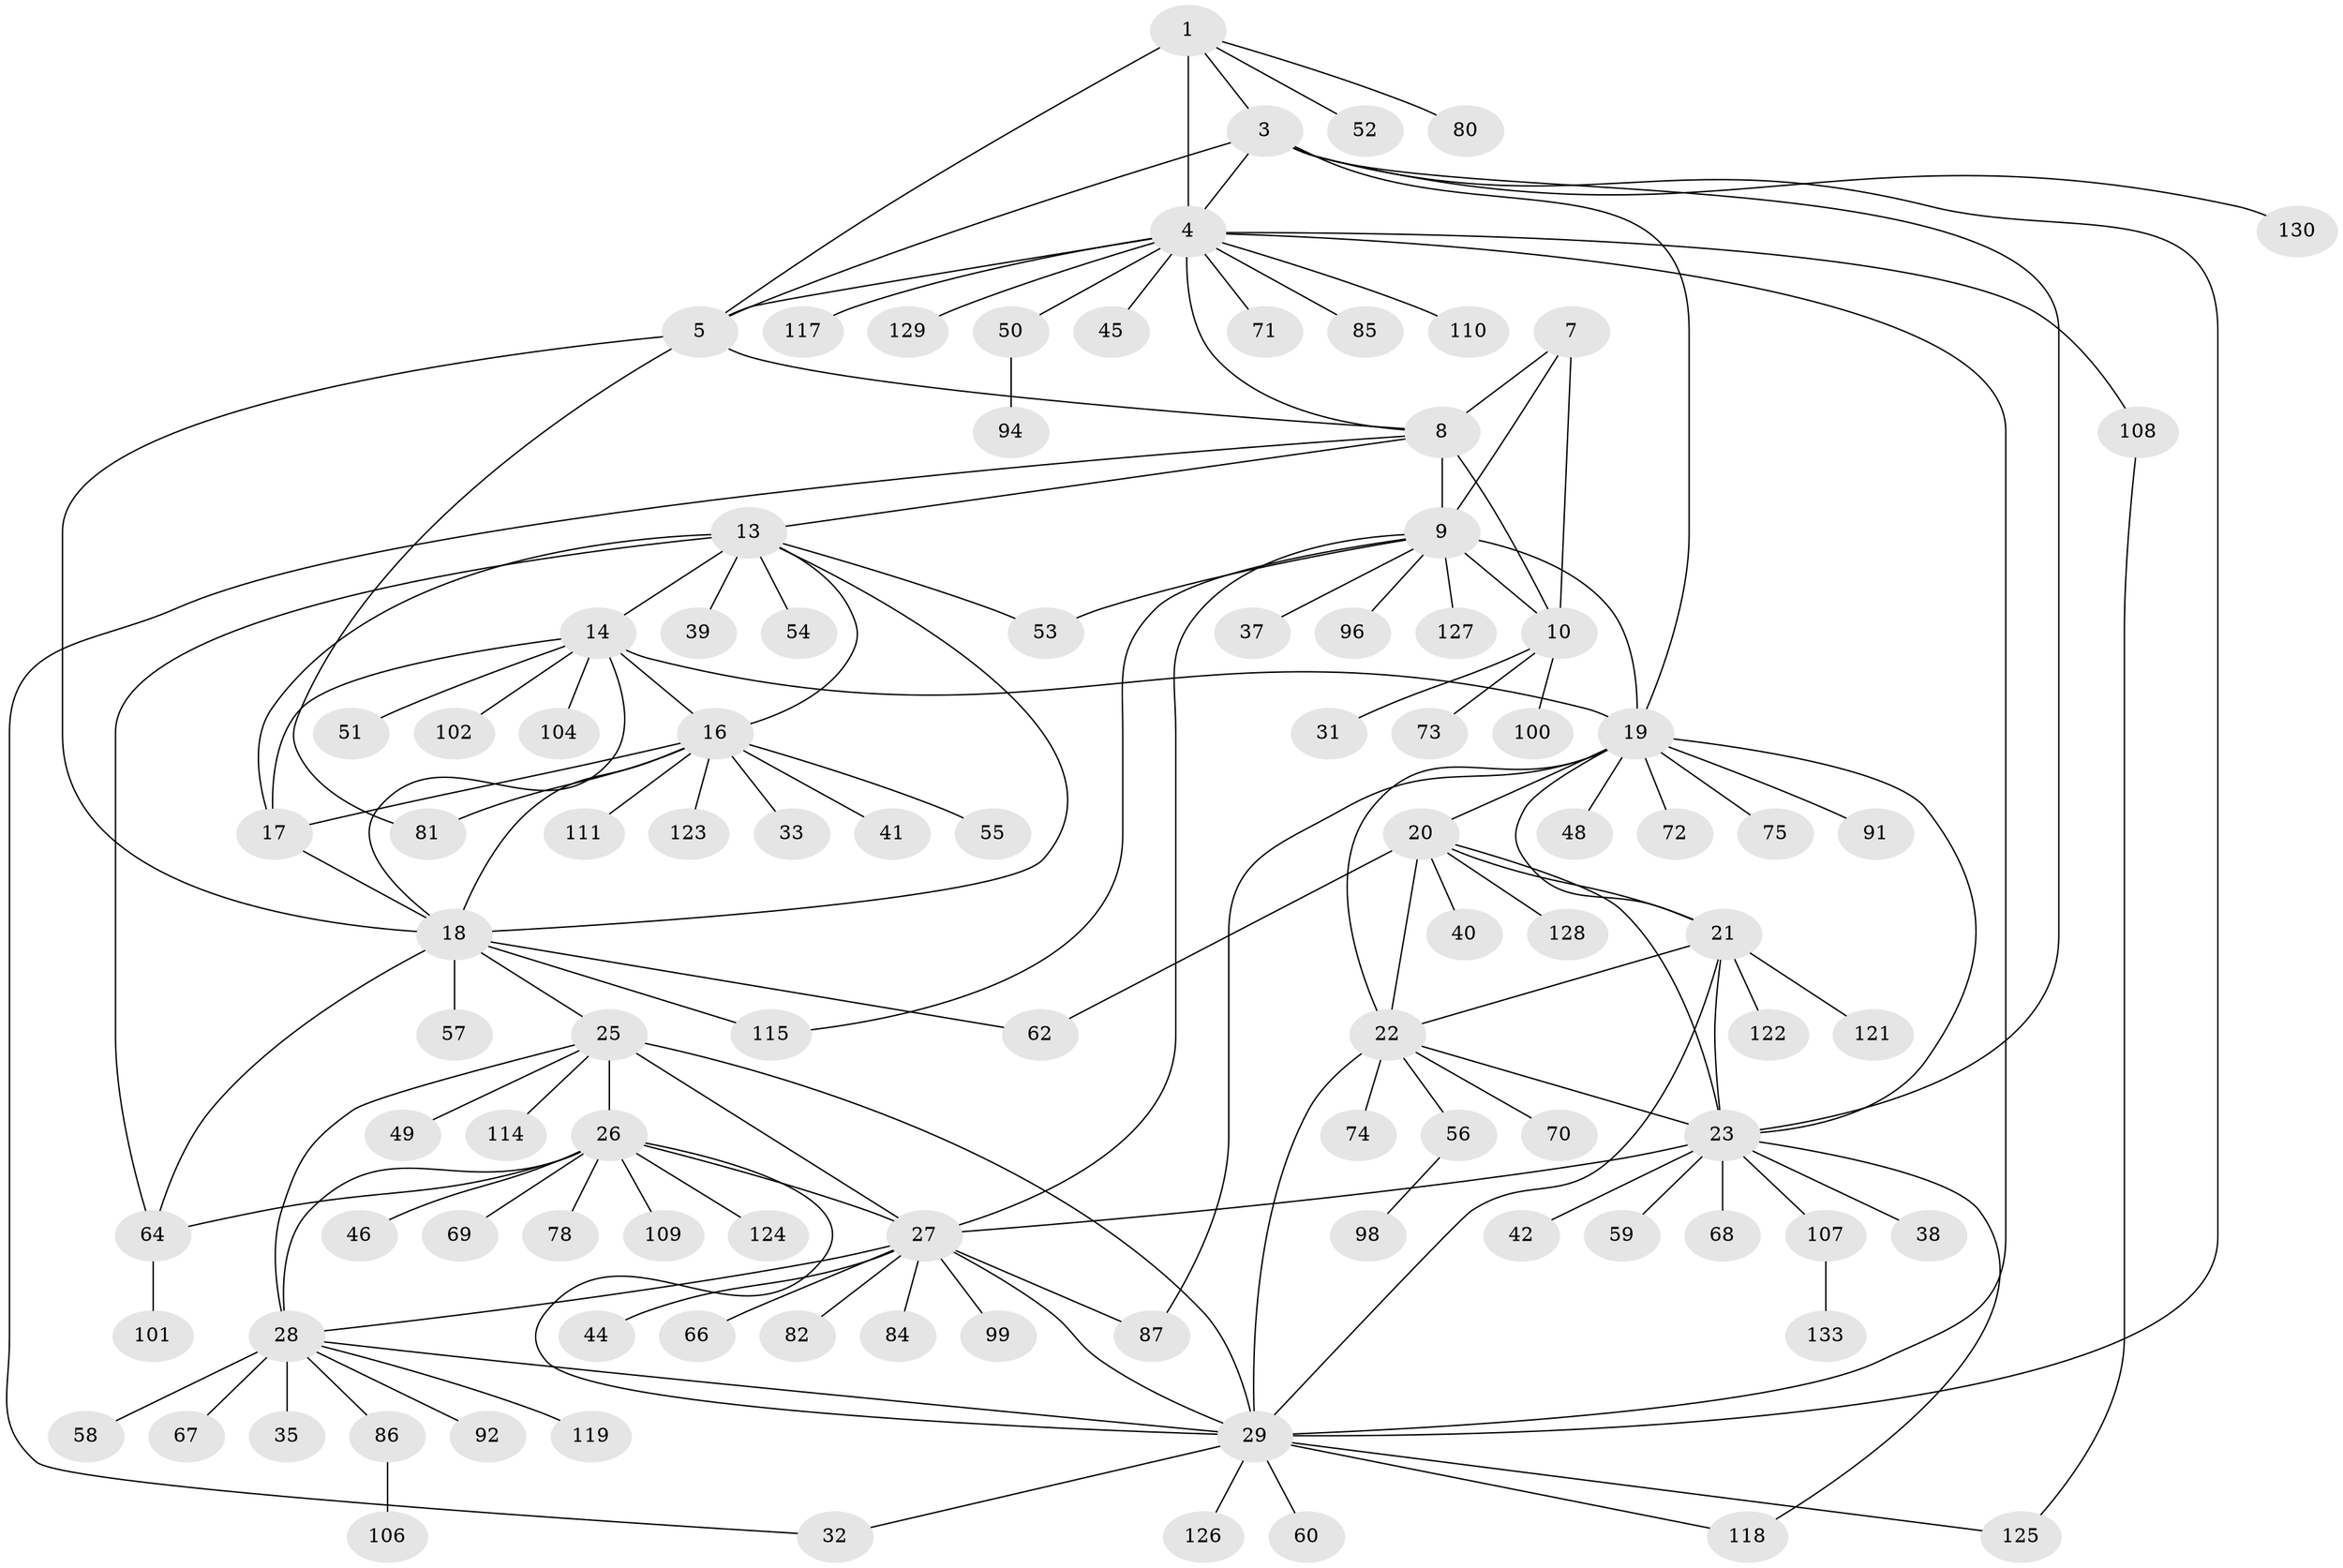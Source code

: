 // Generated by graph-tools (version 1.1) at 2025/52/02/27/25 19:52:21]
// undirected, 101 vertices, 145 edges
graph export_dot {
graph [start="1"]
  node [color=gray90,style=filled];
  1 [super="+2"];
  3 [super="+112"];
  4 [super="+6"];
  5 [super="+105"];
  7 [super="+11"];
  8 [super="+116"];
  9 [super="+12"];
  10 [super="+88"];
  13 [super="+47"];
  14 [super="+15"];
  16 [super="+34"];
  17 [super="+63"];
  18 [super="+79"];
  19 [super="+24"];
  20 [super="+36"];
  21 [super="+103"];
  22 [super="+83"];
  23 [super="+97"];
  25 [super="+30"];
  26 [super="+76"];
  27 [super="+43"];
  28 [super="+90"];
  29 [super="+132"];
  31 [super="+93"];
  32;
  33;
  35;
  37;
  38;
  39;
  40;
  41 [super="+89"];
  42;
  44;
  45;
  46;
  48;
  49;
  50;
  51;
  52;
  53;
  54;
  55;
  56 [super="+61"];
  57;
  58;
  59;
  60;
  62 [super="+65"];
  64 [super="+77"];
  66;
  67;
  68;
  69;
  70;
  71 [super="+120"];
  72;
  73;
  74;
  75 [super="+95"];
  78;
  80;
  81;
  82;
  84;
  85;
  86;
  87;
  91;
  92;
  94 [super="+113"];
  96;
  98;
  99;
  100;
  101;
  102;
  104;
  106;
  107;
  108;
  109;
  110 [super="+131"];
  111;
  114;
  115;
  117;
  118;
  119;
  121;
  122;
  123;
  124;
  125;
  126;
  127;
  128;
  129;
  130;
  133;
  1 -- 3 [weight=2];
  1 -- 4 [weight=4];
  1 -- 5 [weight=2];
  1 -- 80;
  1 -- 52;
  3 -- 4 [weight=2];
  3 -- 5;
  3 -- 23;
  3 -- 130;
  3 -- 29;
  3 -- 19;
  4 -- 5 [weight=2];
  4 -- 8;
  4 -- 71;
  4 -- 85;
  4 -- 129;
  4 -- 108;
  4 -- 45;
  4 -- 110;
  4 -- 50;
  4 -- 117;
  4 -- 29;
  5 -- 18;
  5 -- 81;
  5 -- 8;
  7 -- 8 [weight=2];
  7 -- 9 [weight=4];
  7 -- 10 [weight=2];
  8 -- 9 [weight=2];
  8 -- 10;
  8 -- 13;
  8 -- 32;
  9 -- 10 [weight=2];
  9 -- 53;
  9 -- 115;
  9 -- 96;
  9 -- 37;
  9 -- 27;
  9 -- 127;
  9 -- 19;
  10 -- 31;
  10 -- 73;
  10 -- 100;
  13 -- 14 [weight=2];
  13 -- 16;
  13 -- 17;
  13 -- 18;
  13 -- 39;
  13 -- 53;
  13 -- 54;
  13 -- 64;
  14 -- 16 [weight=2];
  14 -- 17 [weight=2];
  14 -- 18 [weight=2];
  14 -- 51;
  14 -- 102;
  14 -- 104;
  14 -- 19;
  16 -- 17;
  16 -- 18;
  16 -- 33;
  16 -- 55;
  16 -- 111;
  16 -- 123;
  16 -- 81;
  16 -- 41;
  17 -- 18;
  18 -- 57;
  18 -- 62;
  18 -- 115;
  18 -- 64;
  18 -- 25;
  19 -- 20 [weight=2];
  19 -- 21 [weight=2];
  19 -- 22 [weight=2];
  19 -- 23 [weight=2];
  19 -- 48;
  19 -- 72;
  19 -- 87;
  19 -- 75;
  19 -- 91;
  20 -- 21;
  20 -- 22;
  20 -- 23;
  20 -- 40;
  20 -- 128;
  20 -- 62;
  21 -- 22;
  21 -- 23;
  21 -- 121;
  21 -- 122;
  21 -- 29;
  22 -- 23;
  22 -- 56;
  22 -- 70;
  22 -- 74;
  22 -- 29;
  23 -- 27;
  23 -- 38;
  23 -- 42;
  23 -- 59;
  23 -- 68;
  23 -- 107;
  23 -- 118;
  25 -- 26 [weight=2];
  25 -- 27 [weight=2];
  25 -- 28 [weight=2];
  25 -- 29 [weight=2];
  25 -- 49;
  25 -- 114;
  26 -- 27;
  26 -- 28;
  26 -- 29;
  26 -- 46;
  26 -- 64;
  26 -- 69;
  26 -- 78;
  26 -- 109;
  26 -- 124;
  27 -- 28;
  27 -- 29;
  27 -- 44;
  27 -- 66;
  27 -- 82;
  27 -- 84;
  27 -- 87;
  27 -- 99;
  28 -- 29;
  28 -- 35;
  28 -- 58;
  28 -- 67;
  28 -- 86;
  28 -- 92;
  28 -- 119;
  29 -- 32;
  29 -- 60;
  29 -- 118;
  29 -- 125;
  29 -- 126;
  50 -- 94;
  56 -- 98;
  64 -- 101;
  86 -- 106;
  107 -- 133;
  108 -- 125;
}
